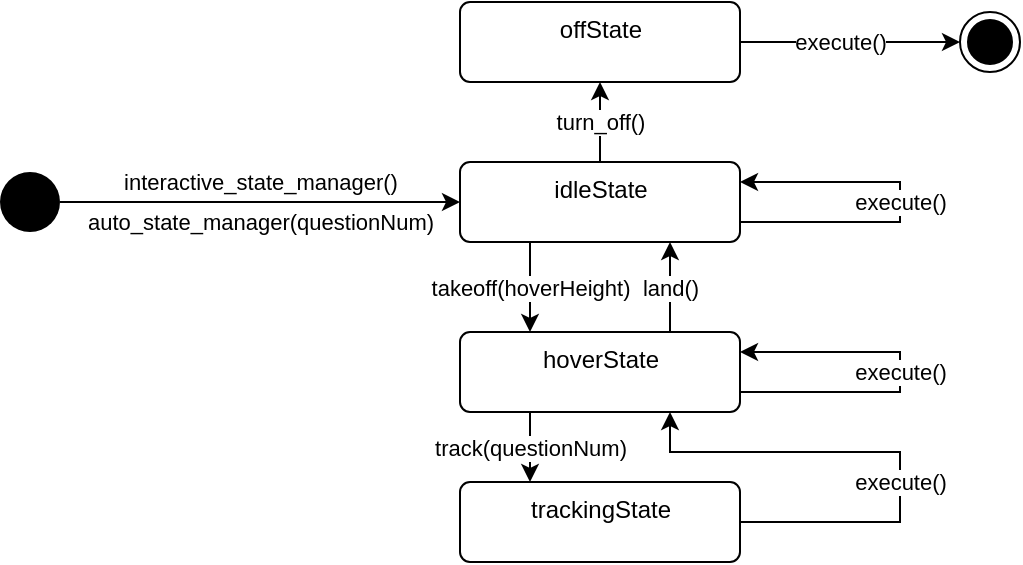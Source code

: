 <mxfile version="13.8.8" type="github">
  <diagram id="xio25yVfDnFVx_sVhXzI" name="Page-1">
    <mxGraphModel dx="771" dy="453" grid="1" gridSize="10" guides="1" tooltips="1" connect="1" arrows="1" fold="1" page="1" pageScale="1" pageWidth="511" pageHeight="280" math="0" shadow="0">
      <root>
        <mxCell id="0" />
        <mxCell id="1" parent="0" />
        <mxCell id="ImFhcV0FCuS-DpzPM58G-11" value="&lt;div&gt;interactive_state_manager()&lt;/div&gt;" style="edgeStyle=orthogonalEdgeStyle;rounded=0;orthogonalLoop=1;jettySize=auto;html=1;exitX=1;exitY=0.5;exitDx=0;exitDy=0;entryX=0;entryY=0.5;entryDx=0;entryDy=0;" edge="1" parent="1" source="ImFhcV0FCuS-DpzPM58G-1" target="ImFhcV0FCuS-DpzPM58G-7">
          <mxGeometry y="10" relative="1" as="geometry">
            <mxPoint as="offset" />
          </mxGeometry>
        </mxCell>
        <mxCell id="ImFhcV0FCuS-DpzPM58G-12" value="auto_state_manager(questionNum)" style="edgeLabel;html=1;align=center;verticalAlign=middle;resizable=0;points=[];" vertex="1" connectable="0" parent="ImFhcV0FCuS-DpzPM58G-11">
          <mxGeometry x="0.066" relative="1" as="geometry">
            <mxPoint x="-6.9" y="10" as="offset" />
          </mxGeometry>
        </mxCell>
        <mxCell id="ImFhcV0FCuS-DpzPM58G-1" value="" style="ellipse;fillColor=#000000;strokeColor=none;" vertex="1" parent="1">
          <mxGeometry y="85" width="30" height="30" as="geometry" />
        </mxCell>
        <mxCell id="ImFhcV0FCuS-DpzPM58G-2" value="" style="ellipse;html=1;shape=endState;fillColor=#000000;strokeColor=#000000;" vertex="1" parent="1">
          <mxGeometry x="480" y="5" width="30" height="30" as="geometry" />
        </mxCell>
        <mxCell id="ImFhcV0FCuS-DpzPM58G-5" style="edgeStyle=orthogonalEdgeStyle;rounded=0;orthogonalLoop=1;jettySize=auto;html=1;entryX=0;entryY=0.5;entryDx=0;entryDy=0;" edge="1" parent="1" source="ImFhcV0FCuS-DpzPM58G-4" target="ImFhcV0FCuS-DpzPM58G-2">
          <mxGeometry relative="1" as="geometry" />
        </mxCell>
        <mxCell id="ImFhcV0FCuS-DpzPM58G-6" value="execute()" style="edgeLabel;html=1;align=center;verticalAlign=middle;resizable=0;points=[];" vertex="1" connectable="0" parent="ImFhcV0FCuS-DpzPM58G-5">
          <mxGeometry x="0.324" y="1" relative="1" as="geometry">
            <mxPoint x="-23.1" y="1" as="offset" />
          </mxGeometry>
        </mxCell>
        <mxCell id="ImFhcV0FCuS-DpzPM58G-4" value="&lt;div&gt;offState&lt;/div&gt;" style="html=1;align=center;verticalAlign=top;rounded=1;absoluteArcSize=1;arcSize=10;dashed=0;" vertex="1" parent="1">
          <mxGeometry x="230" width="140" height="40" as="geometry" />
        </mxCell>
        <mxCell id="ImFhcV0FCuS-DpzPM58G-9" value="turn_off()" style="edgeStyle=orthogonalEdgeStyle;rounded=0;orthogonalLoop=1;jettySize=auto;html=1;exitX=0.5;exitY=0;exitDx=0;exitDy=0;entryX=0.5;entryY=1;entryDx=0;entryDy=0;" edge="1" parent="1" source="ImFhcV0FCuS-DpzPM58G-7" target="ImFhcV0FCuS-DpzPM58G-4">
          <mxGeometry relative="1" as="geometry" />
        </mxCell>
        <mxCell id="ImFhcV0FCuS-DpzPM58G-15" value="takeoff(hoverHeight)" style="edgeStyle=orthogonalEdgeStyle;rounded=0;orthogonalLoop=1;jettySize=auto;html=1;exitX=0.25;exitY=1;exitDx=0;exitDy=0;entryX=0.25;entryY=0;entryDx=0;entryDy=0;" edge="1" parent="1" source="ImFhcV0FCuS-DpzPM58G-7" target="ImFhcV0FCuS-DpzPM58G-13">
          <mxGeometry relative="1" as="geometry" />
        </mxCell>
        <mxCell id="ImFhcV0FCuS-DpzPM58G-7" value="&lt;div&gt;idleState&lt;/div&gt;" style="html=1;align=center;verticalAlign=top;rounded=1;absoluteArcSize=1;arcSize=10;dashed=0;" vertex="1" parent="1">
          <mxGeometry x="230" y="80" width="140" height="40" as="geometry" />
        </mxCell>
        <mxCell id="ImFhcV0FCuS-DpzPM58G-10" value="execute()" style="edgeStyle=orthogonalEdgeStyle;rounded=0;orthogonalLoop=1;jettySize=auto;html=1;exitX=1;exitY=0.75;exitDx=0;exitDy=0;entryX=1;entryY=0.25;entryDx=0;entryDy=0;" edge="1" parent="1" source="ImFhcV0FCuS-DpzPM58G-7" target="ImFhcV0FCuS-DpzPM58G-7">
          <mxGeometry relative="1" as="geometry">
            <Array as="points">
              <mxPoint x="450" y="110" />
              <mxPoint x="450" y="90" />
            </Array>
          </mxGeometry>
        </mxCell>
        <mxCell id="ImFhcV0FCuS-DpzPM58G-14" value="land()" style="edgeStyle=orthogonalEdgeStyle;rounded=0;orthogonalLoop=1;jettySize=auto;html=1;exitX=0.75;exitY=0;exitDx=0;exitDy=0;entryX=0.75;entryY=1;entryDx=0;entryDy=0;" edge="1" parent="1" source="ImFhcV0FCuS-DpzPM58G-13" target="ImFhcV0FCuS-DpzPM58G-7">
          <mxGeometry relative="1" as="geometry" />
        </mxCell>
        <mxCell id="ImFhcV0FCuS-DpzPM58G-18" value="track(questionNum)" style="edgeStyle=orthogonalEdgeStyle;rounded=0;orthogonalLoop=1;jettySize=auto;html=1;exitX=0.25;exitY=1;exitDx=0;exitDy=0;entryX=0.25;entryY=0;entryDx=0;entryDy=0;" edge="1" parent="1" source="ImFhcV0FCuS-DpzPM58G-13" target="ImFhcV0FCuS-DpzPM58G-16">
          <mxGeometry relative="1" as="geometry" />
        </mxCell>
        <mxCell id="ImFhcV0FCuS-DpzPM58G-13" value="&lt;div&gt;hoverState&lt;/div&gt;" style="html=1;align=center;verticalAlign=top;rounded=1;absoluteArcSize=1;arcSize=10;dashed=0;" vertex="1" parent="1">
          <mxGeometry x="230" y="165" width="140" height="40" as="geometry" />
        </mxCell>
        <mxCell id="ImFhcV0FCuS-DpzPM58G-19" value="execute()" style="edgeStyle=orthogonalEdgeStyle;rounded=0;orthogonalLoop=1;jettySize=auto;html=1;exitX=1;exitY=0.5;exitDx=0;exitDy=0;entryX=0.75;entryY=1;entryDx=0;entryDy=0;" edge="1" parent="1" source="ImFhcV0FCuS-DpzPM58G-16" target="ImFhcV0FCuS-DpzPM58G-13">
          <mxGeometry x="-0.2" relative="1" as="geometry">
            <Array as="points">
              <mxPoint x="450" y="260" />
              <mxPoint x="450" y="225" />
              <mxPoint x="335" y="225" />
            </Array>
            <mxPoint as="offset" />
          </mxGeometry>
        </mxCell>
        <mxCell id="ImFhcV0FCuS-DpzPM58G-16" value="trackingState" style="html=1;align=center;verticalAlign=top;rounded=1;absoluteArcSize=1;arcSize=10;dashed=0;" vertex="1" parent="1">
          <mxGeometry x="230" y="240" width="140" height="40" as="geometry" />
        </mxCell>
        <mxCell id="ImFhcV0FCuS-DpzPM58G-17" value="execute()" style="edgeStyle=orthogonalEdgeStyle;rounded=0;orthogonalLoop=1;jettySize=auto;html=1;exitX=1;exitY=0.75;exitDx=0;exitDy=0;entryX=1;entryY=0.25;entryDx=0;entryDy=0;" edge="1" parent="1" source="ImFhcV0FCuS-DpzPM58G-13" target="ImFhcV0FCuS-DpzPM58G-13">
          <mxGeometry relative="1" as="geometry">
            <Array as="points">
              <mxPoint x="450" y="195" />
              <mxPoint x="450" y="175" />
            </Array>
          </mxGeometry>
        </mxCell>
      </root>
    </mxGraphModel>
  </diagram>
</mxfile>
